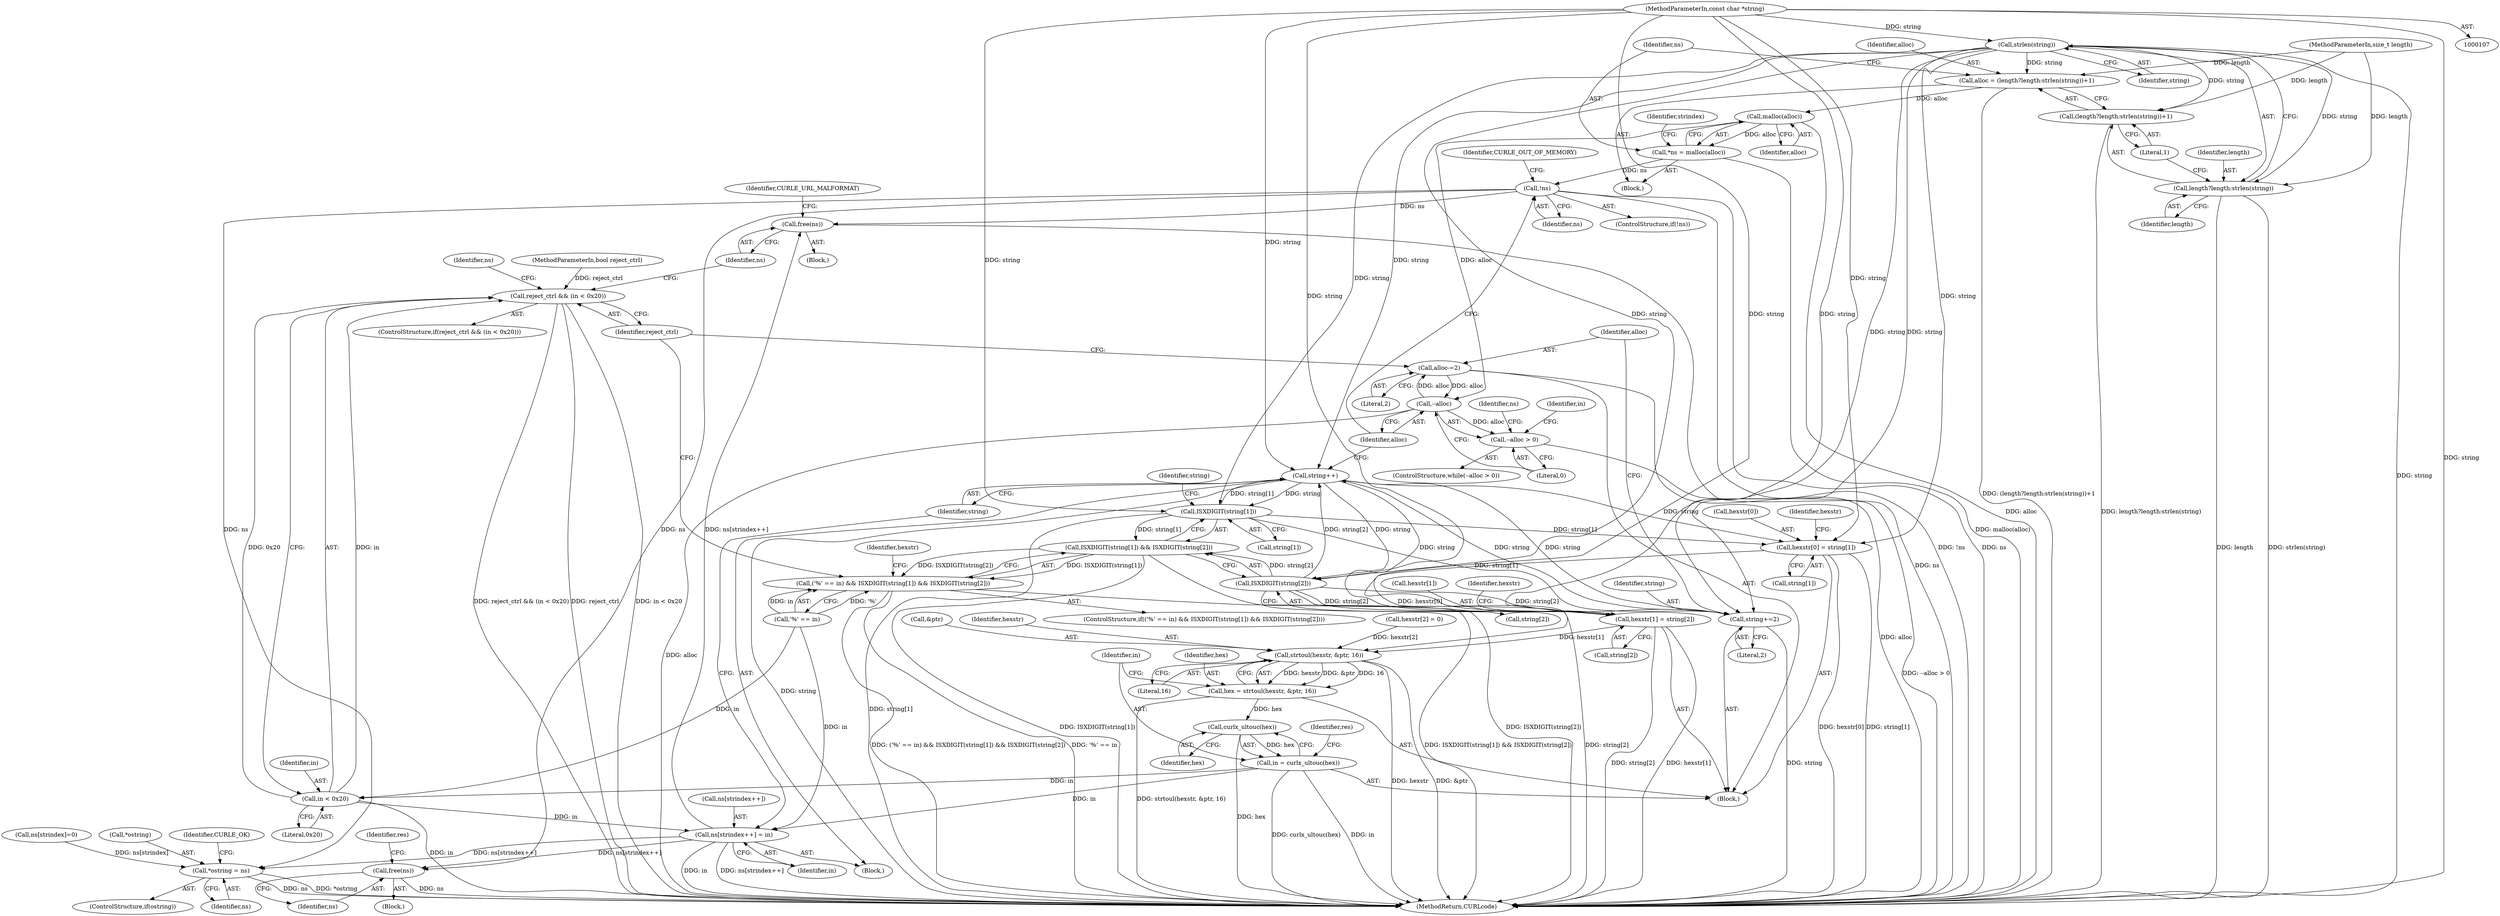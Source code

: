 digraph "0_curl_75ca568fa1c19de4c5358fed246686de8467c238_0@API" {
"1000122" [label="(Call,strlen(string))"];
"1000109" [label="(MethodParameterIn,const char *string)"];
"1000116" [label="(Call,alloc = (length?length:strlen(string))+1)"];
"1000128" [label="(Call,malloc(alloc))"];
"1000126" [label="(Call,*ns = malloc(alloc))"];
"1000138" [label="(Call,!ns)"];
"1000209" [label="(Call,free(ns))"];
"1000226" [label="(Call,free(ns))"];
"1000251" [label="(Call,*ostring = ns)"];
"1000144" [label="(Call,--alloc)"];
"1000143" [label="(Call,--alloc > 0)"];
"1000216" [label="(Call,alloc-=2)"];
"1000118" [label="(Call,(length?length:strlen(string))+1)"];
"1000119" [label="(Call,length?length:strlen(string))"];
"1000158" [label="(Call,ISXDIGIT(string[1]))"];
"1000157" [label="(Call,ISXDIGIT(string[1]) && ISXDIGIT(string[2]))"];
"1000153" [label="(Call,('%' == in) && ISXDIGIT(string[1]) && ISXDIGIT(string[2]))"];
"1000169" [label="(Call,hexstr[0] = string[1])"];
"1000190" [label="(Call,strtoul(hexstr, &ptr, 16))"];
"1000188" [label="(Call,hex = strtoul(hexstr, &ptr, 16))"];
"1000197" [label="(Call,curlx_ultouc(hex))"];
"1000195" [label="(Call,in = curlx_ultouc(hex))"];
"1000222" [label="(Call,in < 0x20)"];
"1000220" [label="(Call,reject_ctrl && (in < 0x20))"];
"1000230" [label="(Call,ns[strindex++] = in)"];
"1000213" [label="(Call,string+=2)"];
"1000236" [label="(Call,string++)"];
"1000162" [label="(Call,ISXDIGIT(string[2]))"];
"1000176" [label="(Call,hexstr[1] = string[2])"];
"1000177" [label="(Call,hexstr[1])"];
"1000254" [label="(Identifier,ns)"];
"1000231" [label="(Call,ns[strindex++])"];
"1000229" [label="(Identifier,CURLE_URL_MALFORMAT)"];
"1000114" [label="(Block,)"];
"1000170" [label="(Call,hexstr[0])"];
"1000200" [label="(Identifier,res)"];
"1000222" [label="(Call,in < 0x20)"];
"1000152" [label="(ControlStructure,if(('%' == in) && ISXDIGIT(string[1]) && ISXDIGIT(string[2])))"];
"1000256" [label="(Identifier,CURLE_OK)"];
"1000118" [label="(Call,(length?length:strlen(string))+1)"];
"1000147" [label="(Block,)"];
"1000163" [label="(Call,string[2])"];
"1000249" [label="(ControlStructure,if(ostring))"];
"1000225" [label="(Block,)"];
"1000133" [label="(Identifier,strindex)"];
"1000210" [label="(Identifier,ns)"];
"1000171" [label="(Identifier,hexstr)"];
"1000178" [label="(Identifier,hexstr)"];
"1000129" [label="(Identifier,alloc)"];
"1000137" [label="(ControlStructure,if(!ns))"];
"1000212" [label="(Identifier,res)"];
"1000149" [label="(Identifier,in)"];
"1000188" [label="(Call,hex = strtoul(hexstr, &ptr, 16))"];
"1000123" [label="(Identifier,string)"];
"1000157" [label="(Call,ISXDIGIT(string[1]) && ISXDIGIT(string[2]))"];
"1000127" [label="(Identifier,ns)"];
"1000124" [label="(Literal,1)"];
"1000120" [label="(Identifier,length)"];
"1000257" [label="(MethodReturn,CURLcode)"];
"1000146" [label="(Literal,0)"];
"1000219" [label="(ControlStructure,if(reject_ctrl && (in < 0x20)))"];
"1000176" [label="(Call,hexstr[1] = string[2])"];
"1000230" [label="(Call,ns[strindex++] = in)"];
"1000195" [label="(Call,in = curlx_ultouc(hex))"];
"1000116" [label="(Call,alloc = (length?length:strlen(string))+1)"];
"1000227" [label="(Identifier,ns)"];
"1000180" [label="(Call,string[2])"];
"1000144" [label="(Call,--alloc)"];
"1000173" [label="(Call,string[1])"];
"1000128" [label="(Call,malloc(alloc))"];
"1000226" [label="(Call,free(ns))"];
"1000190" [label="(Call,strtoul(hexstr, &ptr, 16))"];
"1000138" [label="(Call,!ns)"];
"1000162" [label="(Call,ISXDIGIT(string[2]))"];
"1000143" [label="(Call,--alloc > 0)"];
"1000216" [label="(Call,alloc-=2)"];
"1000238" [label="(Call,ns[strindex]=0)"];
"1000141" [label="(Identifier,CURLE_OUT_OF_MEMORY)"];
"1000117" [label="(Identifier,alloc)"];
"1000191" [label="(Identifier,hexstr)"];
"1000122" [label="(Call,strlen(string))"];
"1000139" [label="(Identifier,ns)"];
"1000232" [label="(Identifier,ns)"];
"1000183" [label="(Call,hexstr[2] = 0)"];
"1000251" [label="(Call,*ostring = ns)"];
"1000126" [label="(Call,*ns = malloc(alloc))"];
"1000192" [label="(Call,&ptr)"];
"1000213" [label="(Call,string+=2)"];
"1000158" [label="(Call,ISXDIGIT(string[1]))"];
"1000198" [label="(Identifier,hex)"];
"1000208" [label="(Block,)"];
"1000154" [label="(Call,'%' == in)"];
"1000109" [label="(MethodParameterIn,const char *string)"];
"1000110" [label="(MethodParameterIn,size_t length)"];
"1000215" [label="(Literal,2)"];
"1000121" [label="(Identifier,length)"];
"1000217" [label="(Identifier,alloc)"];
"1000153" [label="(Call,('%' == in) && ISXDIGIT(string[1]) && ISXDIGIT(string[2]))"];
"1000185" [label="(Identifier,hexstr)"];
"1000220" [label="(Call,reject_ctrl && (in < 0x20))"];
"1000189" [label="(Identifier,hex)"];
"1000197" [label="(Call,curlx_ultouc(hex))"];
"1000164" [label="(Identifier,string)"];
"1000223" [label="(Identifier,in)"];
"1000237" [label="(Identifier,string)"];
"1000169" [label="(Call,hexstr[0] = string[1])"];
"1000113" [label="(MethodParameterIn,bool reject_ctrl)"];
"1000235" [label="(Identifier,in)"];
"1000194" [label="(Literal,16)"];
"1000166" [label="(Block,)"];
"1000218" [label="(Literal,2)"];
"1000214" [label="(Identifier,string)"];
"1000252" [label="(Call,*ostring)"];
"1000224" [label="(Literal,0x20)"];
"1000221" [label="(Identifier,reject_ctrl)"];
"1000209" [label="(Call,free(ns))"];
"1000236" [label="(Call,string++)"];
"1000240" [label="(Identifier,ns)"];
"1000142" [label="(ControlStructure,while(--alloc > 0))"];
"1000196" [label="(Identifier,in)"];
"1000159" [label="(Call,string[1])"];
"1000119" [label="(Call,length?length:strlen(string))"];
"1000145" [label="(Identifier,alloc)"];
"1000122" -> "1000119"  [label="AST: "];
"1000122" -> "1000123"  [label="CFG: "];
"1000123" -> "1000122"  [label="AST: "];
"1000119" -> "1000122"  [label="CFG: "];
"1000122" -> "1000257"  [label="DDG: string"];
"1000122" -> "1000116"  [label="DDG: string"];
"1000122" -> "1000118"  [label="DDG: string"];
"1000122" -> "1000119"  [label="DDG: string"];
"1000109" -> "1000122"  [label="DDG: string"];
"1000122" -> "1000158"  [label="DDG: string"];
"1000122" -> "1000162"  [label="DDG: string"];
"1000122" -> "1000169"  [label="DDG: string"];
"1000122" -> "1000176"  [label="DDG: string"];
"1000122" -> "1000213"  [label="DDG: string"];
"1000122" -> "1000236"  [label="DDG: string"];
"1000109" -> "1000107"  [label="AST: "];
"1000109" -> "1000257"  [label="DDG: string"];
"1000109" -> "1000158"  [label="DDG: string"];
"1000109" -> "1000162"  [label="DDG: string"];
"1000109" -> "1000169"  [label="DDG: string"];
"1000109" -> "1000176"  [label="DDG: string"];
"1000109" -> "1000213"  [label="DDG: string"];
"1000109" -> "1000236"  [label="DDG: string"];
"1000116" -> "1000114"  [label="AST: "];
"1000116" -> "1000118"  [label="CFG: "];
"1000117" -> "1000116"  [label="AST: "];
"1000118" -> "1000116"  [label="AST: "];
"1000127" -> "1000116"  [label="CFG: "];
"1000116" -> "1000257"  [label="DDG: (length?length:strlen(string))+1"];
"1000110" -> "1000116"  [label="DDG: length"];
"1000116" -> "1000128"  [label="DDG: alloc"];
"1000128" -> "1000126"  [label="AST: "];
"1000128" -> "1000129"  [label="CFG: "];
"1000129" -> "1000128"  [label="AST: "];
"1000126" -> "1000128"  [label="CFG: "];
"1000128" -> "1000257"  [label="DDG: alloc"];
"1000128" -> "1000126"  [label="DDG: alloc"];
"1000128" -> "1000144"  [label="DDG: alloc"];
"1000126" -> "1000114"  [label="AST: "];
"1000127" -> "1000126"  [label="AST: "];
"1000133" -> "1000126"  [label="CFG: "];
"1000126" -> "1000257"  [label="DDG: malloc(alloc)"];
"1000126" -> "1000138"  [label="DDG: ns"];
"1000138" -> "1000137"  [label="AST: "];
"1000138" -> "1000139"  [label="CFG: "];
"1000139" -> "1000138"  [label="AST: "];
"1000141" -> "1000138"  [label="CFG: "];
"1000145" -> "1000138"  [label="CFG: "];
"1000138" -> "1000257"  [label="DDG: ns"];
"1000138" -> "1000257"  [label="DDG: !ns"];
"1000138" -> "1000209"  [label="DDG: ns"];
"1000138" -> "1000226"  [label="DDG: ns"];
"1000138" -> "1000251"  [label="DDG: ns"];
"1000209" -> "1000208"  [label="AST: "];
"1000209" -> "1000210"  [label="CFG: "];
"1000210" -> "1000209"  [label="AST: "];
"1000212" -> "1000209"  [label="CFG: "];
"1000209" -> "1000257"  [label="DDG: ns"];
"1000230" -> "1000209"  [label="DDG: ns[strindex++]"];
"1000226" -> "1000225"  [label="AST: "];
"1000226" -> "1000227"  [label="CFG: "];
"1000227" -> "1000226"  [label="AST: "];
"1000229" -> "1000226"  [label="CFG: "];
"1000226" -> "1000257"  [label="DDG: ns"];
"1000230" -> "1000226"  [label="DDG: ns[strindex++]"];
"1000251" -> "1000249"  [label="AST: "];
"1000251" -> "1000254"  [label="CFG: "];
"1000252" -> "1000251"  [label="AST: "];
"1000254" -> "1000251"  [label="AST: "];
"1000256" -> "1000251"  [label="CFG: "];
"1000251" -> "1000257"  [label="DDG: ns"];
"1000251" -> "1000257"  [label="DDG: *ostring"];
"1000238" -> "1000251"  [label="DDG: ns[strindex]"];
"1000230" -> "1000251"  [label="DDG: ns[strindex++]"];
"1000144" -> "1000143"  [label="AST: "];
"1000144" -> "1000145"  [label="CFG: "];
"1000145" -> "1000144"  [label="AST: "];
"1000146" -> "1000144"  [label="CFG: "];
"1000144" -> "1000257"  [label="DDG: alloc"];
"1000144" -> "1000143"  [label="DDG: alloc"];
"1000216" -> "1000144"  [label="DDG: alloc"];
"1000144" -> "1000216"  [label="DDG: alloc"];
"1000143" -> "1000142"  [label="AST: "];
"1000143" -> "1000146"  [label="CFG: "];
"1000146" -> "1000143"  [label="AST: "];
"1000149" -> "1000143"  [label="CFG: "];
"1000240" -> "1000143"  [label="CFG: "];
"1000143" -> "1000257"  [label="DDG: --alloc > 0"];
"1000216" -> "1000166"  [label="AST: "];
"1000216" -> "1000218"  [label="CFG: "];
"1000217" -> "1000216"  [label="AST: "];
"1000218" -> "1000216"  [label="AST: "];
"1000221" -> "1000216"  [label="CFG: "];
"1000216" -> "1000257"  [label="DDG: alloc"];
"1000118" -> "1000124"  [label="CFG: "];
"1000119" -> "1000118"  [label="AST: "];
"1000124" -> "1000118"  [label="AST: "];
"1000118" -> "1000257"  [label="DDG: length?length:strlen(string)"];
"1000110" -> "1000118"  [label="DDG: length"];
"1000119" -> "1000121"  [label="CFG: "];
"1000120" -> "1000119"  [label="AST: "];
"1000121" -> "1000119"  [label="AST: "];
"1000124" -> "1000119"  [label="CFG: "];
"1000119" -> "1000257"  [label="DDG: length"];
"1000119" -> "1000257"  [label="DDG: strlen(string)"];
"1000110" -> "1000119"  [label="DDG: length"];
"1000158" -> "1000157"  [label="AST: "];
"1000158" -> "1000159"  [label="CFG: "];
"1000159" -> "1000158"  [label="AST: "];
"1000164" -> "1000158"  [label="CFG: "];
"1000157" -> "1000158"  [label="CFG: "];
"1000158" -> "1000257"  [label="DDG: string[1]"];
"1000158" -> "1000157"  [label="DDG: string[1]"];
"1000236" -> "1000158"  [label="DDG: string"];
"1000158" -> "1000169"  [label="DDG: string[1]"];
"1000158" -> "1000213"  [label="DDG: string[1]"];
"1000158" -> "1000236"  [label="DDG: string[1]"];
"1000157" -> "1000153"  [label="AST: "];
"1000157" -> "1000162"  [label="CFG: "];
"1000162" -> "1000157"  [label="AST: "];
"1000153" -> "1000157"  [label="CFG: "];
"1000157" -> "1000257"  [label="DDG: ISXDIGIT(string[1])"];
"1000157" -> "1000257"  [label="DDG: ISXDIGIT(string[2])"];
"1000157" -> "1000153"  [label="DDG: ISXDIGIT(string[1])"];
"1000157" -> "1000153"  [label="DDG: ISXDIGIT(string[2])"];
"1000162" -> "1000157"  [label="DDG: string[2]"];
"1000153" -> "1000152"  [label="AST: "];
"1000153" -> "1000154"  [label="CFG: "];
"1000154" -> "1000153"  [label="AST: "];
"1000171" -> "1000153"  [label="CFG: "];
"1000221" -> "1000153"  [label="CFG: "];
"1000153" -> "1000257"  [label="DDG: ('%' == in) && ISXDIGIT(string[1]) && ISXDIGIT(string[2])"];
"1000153" -> "1000257"  [label="DDG: '%' == in"];
"1000153" -> "1000257"  [label="DDG: ISXDIGIT(string[1]) && ISXDIGIT(string[2])"];
"1000154" -> "1000153"  [label="DDG: '%'"];
"1000154" -> "1000153"  [label="DDG: in"];
"1000169" -> "1000166"  [label="AST: "];
"1000169" -> "1000173"  [label="CFG: "];
"1000170" -> "1000169"  [label="AST: "];
"1000173" -> "1000169"  [label="AST: "];
"1000178" -> "1000169"  [label="CFG: "];
"1000169" -> "1000257"  [label="DDG: string[1]"];
"1000169" -> "1000257"  [label="DDG: hexstr[0]"];
"1000236" -> "1000169"  [label="DDG: string"];
"1000169" -> "1000190"  [label="DDG: hexstr[0]"];
"1000190" -> "1000188"  [label="AST: "];
"1000190" -> "1000194"  [label="CFG: "];
"1000191" -> "1000190"  [label="AST: "];
"1000192" -> "1000190"  [label="AST: "];
"1000194" -> "1000190"  [label="AST: "];
"1000188" -> "1000190"  [label="CFG: "];
"1000190" -> "1000257"  [label="DDG: hexstr"];
"1000190" -> "1000257"  [label="DDG: &ptr"];
"1000190" -> "1000188"  [label="DDG: hexstr"];
"1000190" -> "1000188"  [label="DDG: &ptr"];
"1000190" -> "1000188"  [label="DDG: 16"];
"1000183" -> "1000190"  [label="DDG: hexstr[2]"];
"1000176" -> "1000190"  [label="DDG: hexstr[1]"];
"1000188" -> "1000166"  [label="AST: "];
"1000189" -> "1000188"  [label="AST: "];
"1000196" -> "1000188"  [label="CFG: "];
"1000188" -> "1000257"  [label="DDG: strtoul(hexstr, &ptr, 16)"];
"1000188" -> "1000197"  [label="DDG: hex"];
"1000197" -> "1000195"  [label="AST: "];
"1000197" -> "1000198"  [label="CFG: "];
"1000198" -> "1000197"  [label="AST: "];
"1000195" -> "1000197"  [label="CFG: "];
"1000197" -> "1000257"  [label="DDG: hex"];
"1000197" -> "1000195"  [label="DDG: hex"];
"1000195" -> "1000166"  [label="AST: "];
"1000196" -> "1000195"  [label="AST: "];
"1000200" -> "1000195"  [label="CFG: "];
"1000195" -> "1000257"  [label="DDG: curlx_ultouc(hex)"];
"1000195" -> "1000257"  [label="DDG: in"];
"1000195" -> "1000222"  [label="DDG: in"];
"1000195" -> "1000230"  [label="DDG: in"];
"1000222" -> "1000220"  [label="AST: "];
"1000222" -> "1000224"  [label="CFG: "];
"1000223" -> "1000222"  [label="AST: "];
"1000224" -> "1000222"  [label="AST: "];
"1000220" -> "1000222"  [label="CFG: "];
"1000222" -> "1000257"  [label="DDG: in"];
"1000222" -> "1000220"  [label="DDG: in"];
"1000222" -> "1000220"  [label="DDG: 0x20"];
"1000154" -> "1000222"  [label="DDG: in"];
"1000222" -> "1000230"  [label="DDG: in"];
"1000220" -> "1000219"  [label="AST: "];
"1000220" -> "1000221"  [label="CFG: "];
"1000221" -> "1000220"  [label="AST: "];
"1000227" -> "1000220"  [label="CFG: "];
"1000232" -> "1000220"  [label="CFG: "];
"1000220" -> "1000257"  [label="DDG: reject_ctrl"];
"1000220" -> "1000257"  [label="DDG: in < 0x20"];
"1000220" -> "1000257"  [label="DDG: reject_ctrl && (in < 0x20)"];
"1000113" -> "1000220"  [label="DDG: reject_ctrl"];
"1000230" -> "1000147"  [label="AST: "];
"1000230" -> "1000235"  [label="CFG: "];
"1000231" -> "1000230"  [label="AST: "];
"1000235" -> "1000230"  [label="AST: "];
"1000237" -> "1000230"  [label="CFG: "];
"1000230" -> "1000257"  [label="DDG: in"];
"1000230" -> "1000257"  [label="DDG: ns[strindex++]"];
"1000154" -> "1000230"  [label="DDG: in"];
"1000213" -> "1000166"  [label="AST: "];
"1000213" -> "1000215"  [label="CFG: "];
"1000214" -> "1000213"  [label="AST: "];
"1000215" -> "1000213"  [label="AST: "];
"1000217" -> "1000213"  [label="CFG: "];
"1000213" -> "1000257"  [label="DDG: string"];
"1000236" -> "1000213"  [label="DDG: string"];
"1000162" -> "1000213"  [label="DDG: string[2]"];
"1000213" -> "1000236"  [label="DDG: string"];
"1000236" -> "1000147"  [label="AST: "];
"1000236" -> "1000237"  [label="CFG: "];
"1000237" -> "1000236"  [label="AST: "];
"1000145" -> "1000236"  [label="CFG: "];
"1000236" -> "1000257"  [label="DDG: string"];
"1000236" -> "1000162"  [label="DDG: string"];
"1000236" -> "1000176"  [label="DDG: string"];
"1000162" -> "1000236"  [label="DDG: string[2]"];
"1000162" -> "1000163"  [label="CFG: "];
"1000163" -> "1000162"  [label="AST: "];
"1000162" -> "1000257"  [label="DDG: string[2]"];
"1000162" -> "1000176"  [label="DDG: string[2]"];
"1000176" -> "1000166"  [label="AST: "];
"1000176" -> "1000180"  [label="CFG: "];
"1000177" -> "1000176"  [label="AST: "];
"1000180" -> "1000176"  [label="AST: "];
"1000185" -> "1000176"  [label="CFG: "];
"1000176" -> "1000257"  [label="DDG: string[2]"];
"1000176" -> "1000257"  [label="DDG: hexstr[1]"];
}
